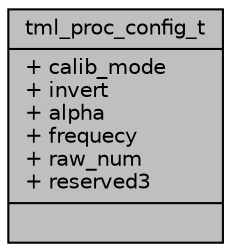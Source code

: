digraph "tml_proc_config_t"
{
 // INTERACTIVE_SVG=YES
 // LATEX_PDF_SIZE
  bgcolor="transparent";
  edge [fontname="Helvetica",fontsize="10",labelfontname="Helvetica",labelfontsize="10"];
  node [fontname="Helvetica",fontsize="10",shape=record];
  Node1 [label="{tml_proc_config_t\n|+ calib_mode\l+ invert\l+ alpha\l+ frequecy\l+ raw_num\l+ reserved3\l|}",height=0.2,width=0.4,color="black", fillcolor="grey75", style="filled", fontcolor="black",tooltip=" "];
}
